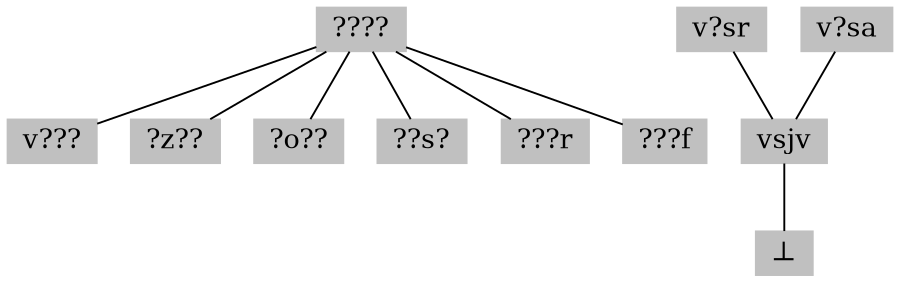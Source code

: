 /* courtesy Ian Darwin and Geoff Collyer, Softquad Inc. */
digraph unix {
    size="6,6";
    node [shape=rect,color=grey, style=filled, height=0.15, width=0.3];
    edge [arrowhead = none]
    
    "????" -> "v???"
    "????" -> "?z??"
    "????" -> "?o??"
    "????" -> "??s?"
    "????" -> "???r"
    "????" -> "???f"

    "v?sr" -> "vsjv";
    "v?sa" -> "vsjv";
    "vsjv" -> "&#8869;";
}
